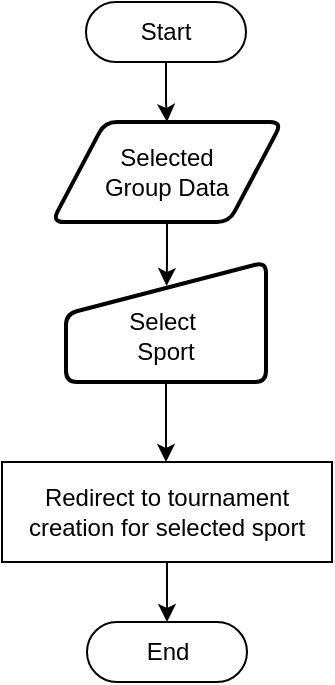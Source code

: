 <mxfile version="27.0.5">
  <diagram name="Page-1" id="oPf3POVZXk2hm216f2bt">
    <mxGraphModel dx="1907" dy="708" grid="1" gridSize="10" guides="1" tooltips="1" connect="1" arrows="1" fold="1" page="1" pageScale="1" pageWidth="850" pageHeight="1100" math="0" shadow="0">
      <root>
        <mxCell id="0" />
        <mxCell id="1" parent="0" />
        <mxCell id="oJdG5XVkvh5iPl4SjUz4-1" style="edgeStyle=orthogonalEdgeStyle;rounded=0;orthogonalLoop=1;jettySize=auto;html=1;entryX=0.5;entryY=0;entryDx=0;entryDy=0;" edge="1" parent="1" source="oJdG5XVkvh5iPl4SjUz4-2" target="oJdG5XVkvh5iPl4SjUz4-4">
          <mxGeometry relative="1" as="geometry" />
        </mxCell>
        <mxCell id="oJdG5XVkvh5iPl4SjUz4-2" value="Start" style="html=1;dashed=0;whiteSpace=wrap;shape=mxgraph.dfd.start" vertex="1" parent="1">
          <mxGeometry x="-553" y="60" width="80" height="30" as="geometry" />
        </mxCell>
        <mxCell id="oJdG5XVkvh5iPl4SjUz4-4" value="Selected&lt;div&gt;Group Data&lt;/div&gt;" style="shape=parallelogram;html=1;strokeWidth=2;perimeter=parallelogramPerimeter;whiteSpace=wrap;rounded=1;arcSize=12;size=0.23;" vertex="1" parent="1">
          <mxGeometry x="-570" y="120" width="115" height="50" as="geometry" />
        </mxCell>
        <mxCell id="oJdG5XVkvh5iPl4SjUz4-6" value="&lt;div&gt;&lt;br&gt;&lt;/div&gt;&lt;div&gt;Select&amp;nbsp;&lt;/div&gt;&lt;div&gt;Sport&lt;/div&gt;" style="html=1;strokeWidth=2;shape=manualInput;whiteSpace=wrap;rounded=1;size=26;arcSize=11;" vertex="1" parent="1">
          <mxGeometry x="-563" y="190" width="100" height="60" as="geometry" />
        </mxCell>
        <mxCell id="oJdG5XVkvh5iPl4SjUz4-12" style="edgeStyle=orthogonalEdgeStyle;rounded=0;orthogonalLoop=1;jettySize=auto;html=1;entryX=0.5;entryY=0;entryDx=0;entryDy=0;entryPerimeter=0;" edge="1" parent="1" source="oJdG5XVkvh5iPl4SjUz4-6">
          <mxGeometry relative="1" as="geometry">
            <mxPoint x="-513" y="290.0" as="targetPoint" />
          </mxGeometry>
        </mxCell>
        <mxCell id="oJdG5XVkvh5iPl4SjUz4-13" value="Redirect to tournament creation for selected sport" style="html=1;dashed=0;whiteSpace=wrap;" vertex="1" parent="1">
          <mxGeometry x="-595" y="290" width="165" height="50" as="geometry" />
        </mxCell>
        <mxCell id="oJdG5XVkvh5iPl4SjUz4-19" value="End" style="html=1;dashed=0;whiteSpace=wrap;shape=mxgraph.dfd.start" vertex="1" parent="1">
          <mxGeometry x="-552.5" y="370" width="80" height="30" as="geometry" />
        </mxCell>
        <mxCell id="oJdG5XVkvh5iPl4SjUz4-21" style="edgeStyle=orthogonalEdgeStyle;rounded=0;orthogonalLoop=1;jettySize=auto;html=1;entryX=0.503;entryY=0.2;entryDx=0;entryDy=0;entryPerimeter=0;" edge="1" parent="1" source="oJdG5XVkvh5iPl4SjUz4-4" target="oJdG5XVkvh5iPl4SjUz4-6">
          <mxGeometry relative="1" as="geometry" />
        </mxCell>
        <mxCell id="oJdG5XVkvh5iPl4SjUz4-22" style="edgeStyle=orthogonalEdgeStyle;rounded=0;orthogonalLoop=1;jettySize=auto;html=1;entryX=0.5;entryY=0.5;entryDx=0;entryDy=-15.0;entryPerimeter=0;" edge="1" parent="1" source="oJdG5XVkvh5iPl4SjUz4-13" target="oJdG5XVkvh5iPl4SjUz4-19">
          <mxGeometry relative="1" as="geometry" />
        </mxCell>
      </root>
    </mxGraphModel>
  </diagram>
</mxfile>
